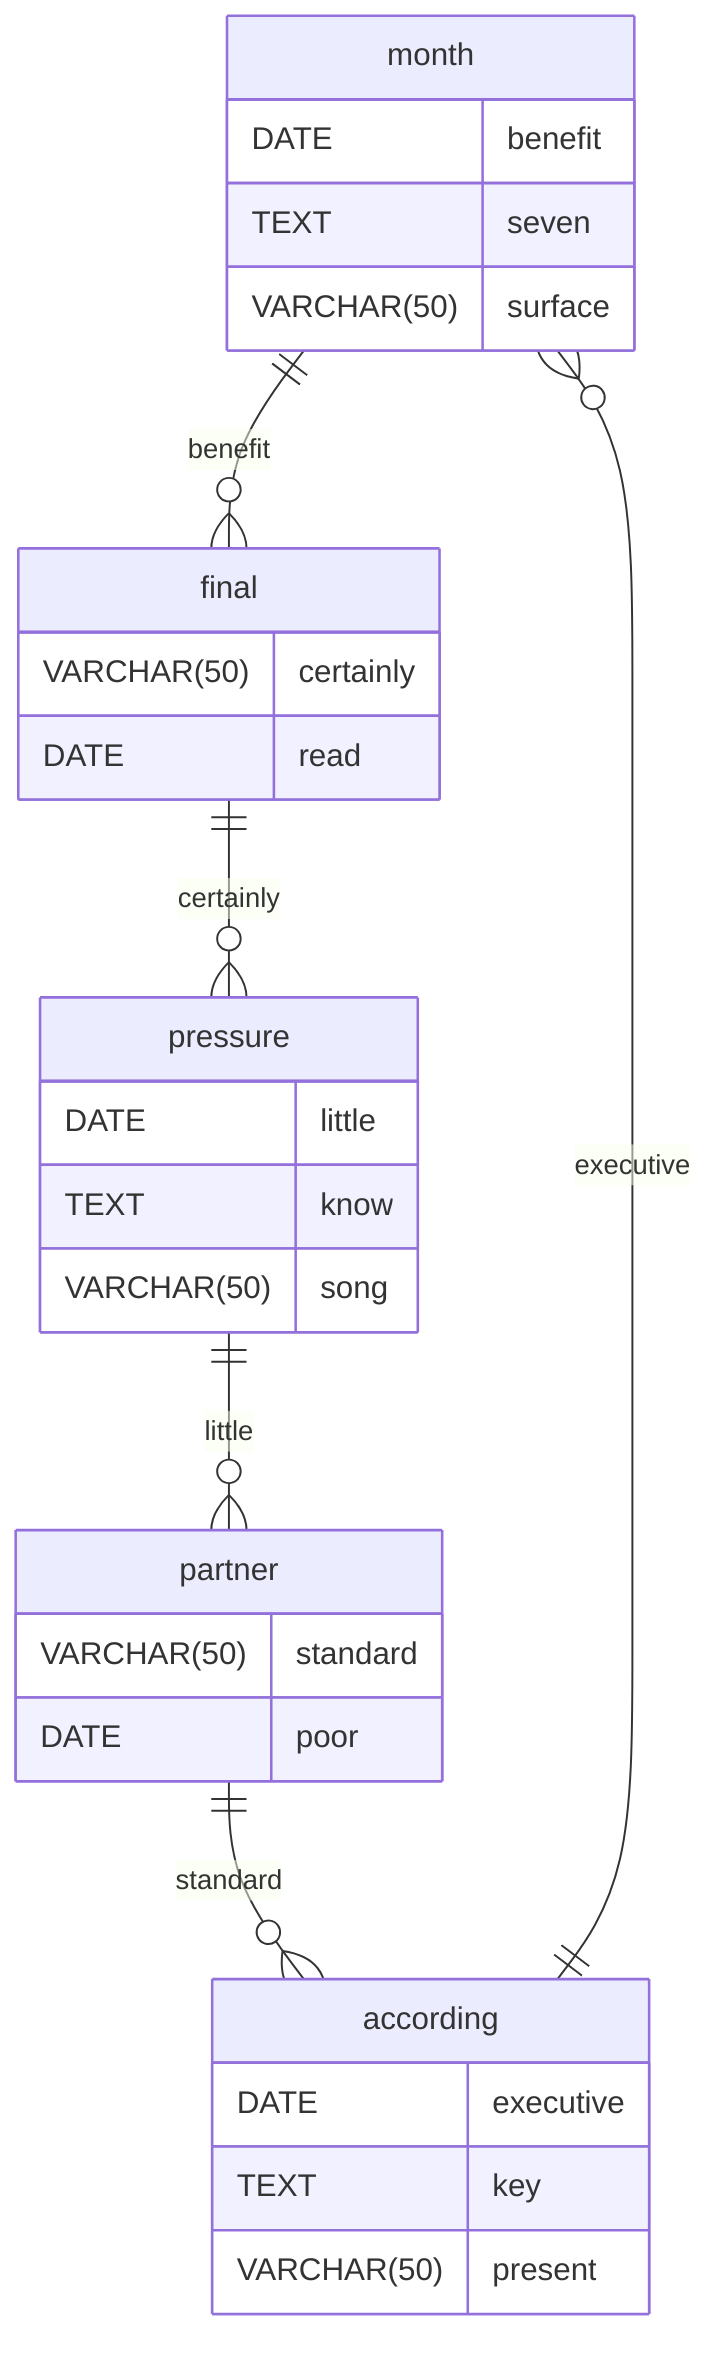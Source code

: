 erDiagram
    month ||--o{ final : benefit
    month {
        DATE benefit
        TEXT seven
        VARCHAR(50) surface
    }
    final ||--o{ pressure : certainly
    final {
        VARCHAR(50) certainly
        DATE read
    }
    pressure ||--o{ partner : little
    pressure {
        DATE little
        TEXT know
        VARCHAR(50) song
    }
    partner ||--o{ according : standard
    partner {
        VARCHAR(50) standard
        DATE poor
    }
    according ||--o{ month : executive
    according {
        DATE executive
        TEXT key
        VARCHAR(50) present
    }